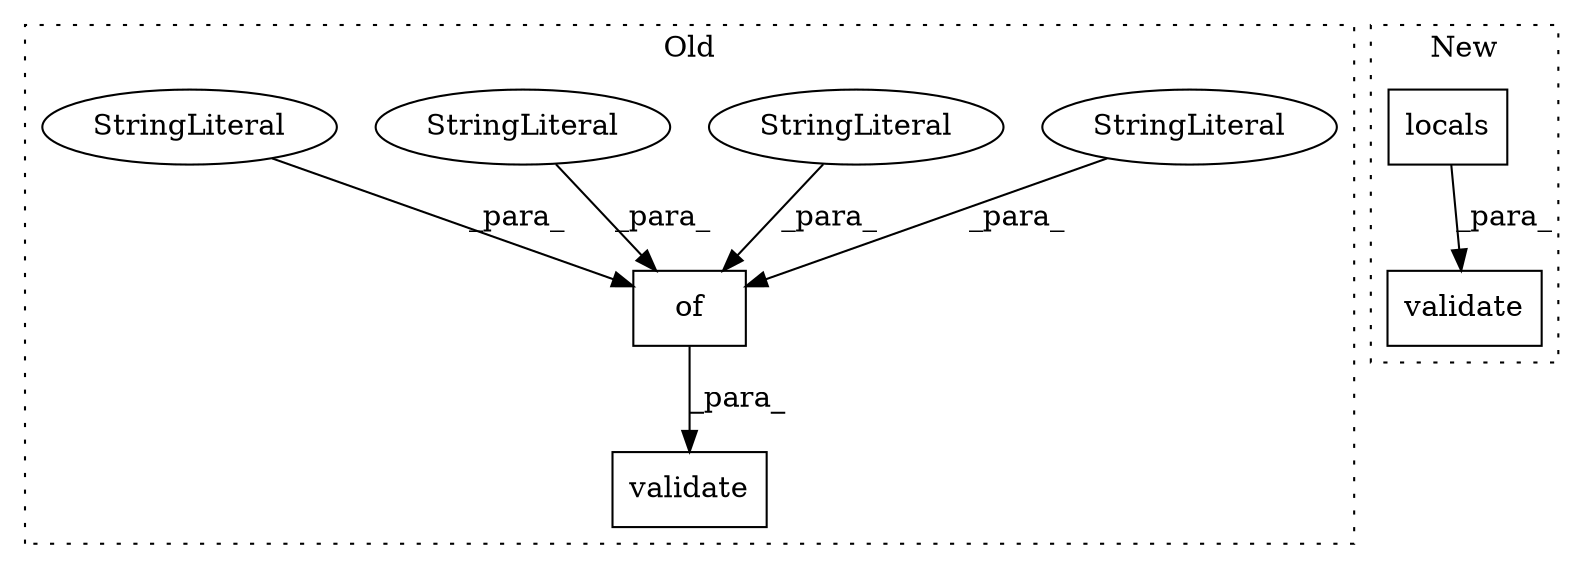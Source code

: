 digraph G {
subgraph cluster0 {
1 [label="of" a="32" s="1494,1584" l="3,1" shape="box"];
3 [label="StringLiteral" a="45" s="1497" l="7" shape="ellipse"];
4 [label="StringLiteral" a="45" s="1569" l="8" shape="ellipse"];
5 [label="StringLiteral" a="45" s="1541" l="14" shape="ellipse"];
7 [label="validate" a="32" s="1481,1585" l="9,1" shape="box"];
8 [label="StringLiteral" a="45" s="1511" l="15" shape="ellipse"];
label = "Old";
style="dotted";
}
subgraph cluster1 {
2 [label="locals" a="32" s="1444" l="8" shape="box"];
6 [label="validate" a="32" s="1435,1452" l="9,1" shape="box"];
label = "New";
style="dotted";
}
1 -> 7 [label="_para_"];
2 -> 6 [label="_para_"];
3 -> 1 [label="_para_"];
4 -> 1 [label="_para_"];
5 -> 1 [label="_para_"];
8 -> 1 [label="_para_"];
}